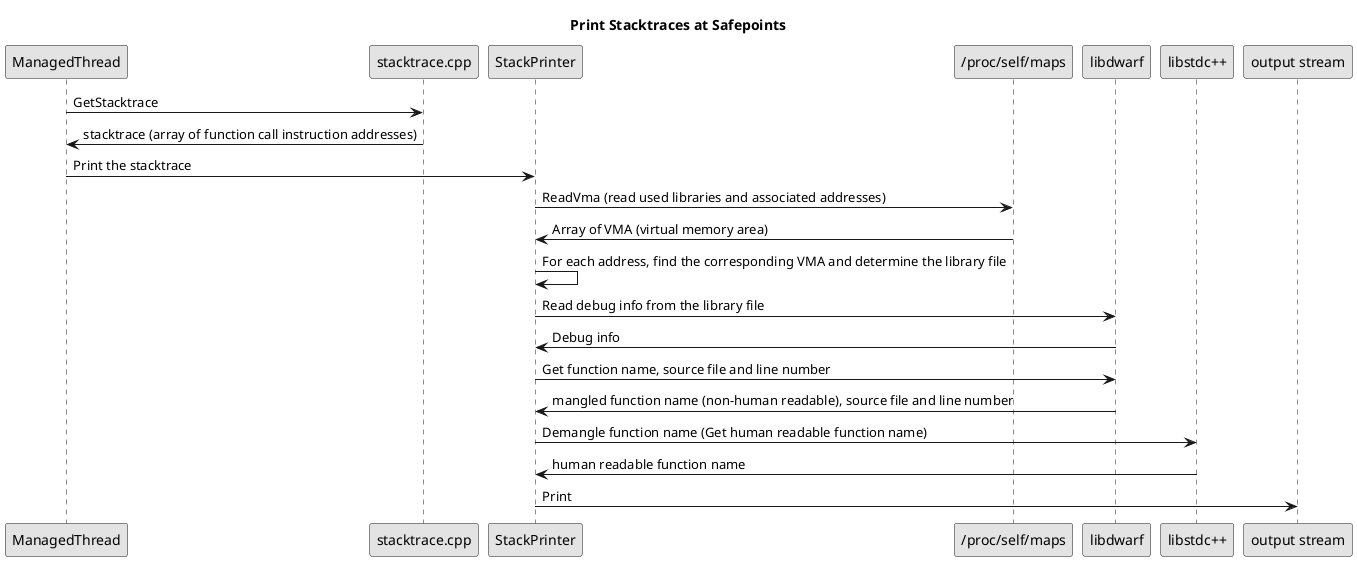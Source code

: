 ' Copyright (c) 2021-2024 Huawei Device Co., Ltd.
' Licensed under the Apache License, Version 2.0 (the "License");
' you may not use this file except in compliance with the License.
' You may obtain a copy of the License at
'
' http://www.apache.org/licenses/LICENSE-2.0
'
' Unless required by applicable law or agreed to in writing, software
' distributed under the License is distributed on an "AS IS" BASIS,
' WITHOUT WARRANTIES OR CONDITIONS OF ANY KIND, either express or implied.
' See the License for the specific language governing permissions and
' limitations under the License.

@startuml

title Print Stacktraces at Safepoints

skinparam monochrome true

ManagedThread -> stacktrace.cpp: GetStacktrace
stacktrace.cpp -> ManagedThread: stacktrace (array of function call instruction addresses)
ManagedThread -> StackPrinter: Print the stacktrace
StackPrinter -> "~/proc~/self~/maps": ReadVma (read used libraries and associated addresses)
"~/proc~/self~/maps" -> StackPrinter: Array of VMA (virtual memory area)
StackPrinter -> StackPrinter: For each address, find the corresponding VMA and determine the library file
StackPrinter -> libdwarf: Read debug info from the library file
libdwarf -> StackPrinter: Debug info
StackPrinter -> libdwarf: Get function name, source file and line number
libdwarf -> StackPrinter: mangled function name (non-human readable), source file and line number
StackPrinter -> "libstdc++": Demangle function name (Get human readable function name)
"libstdc++" -> StackPrinter: human readable function name
StackPrinter -> "output stream": Print
@enduml
